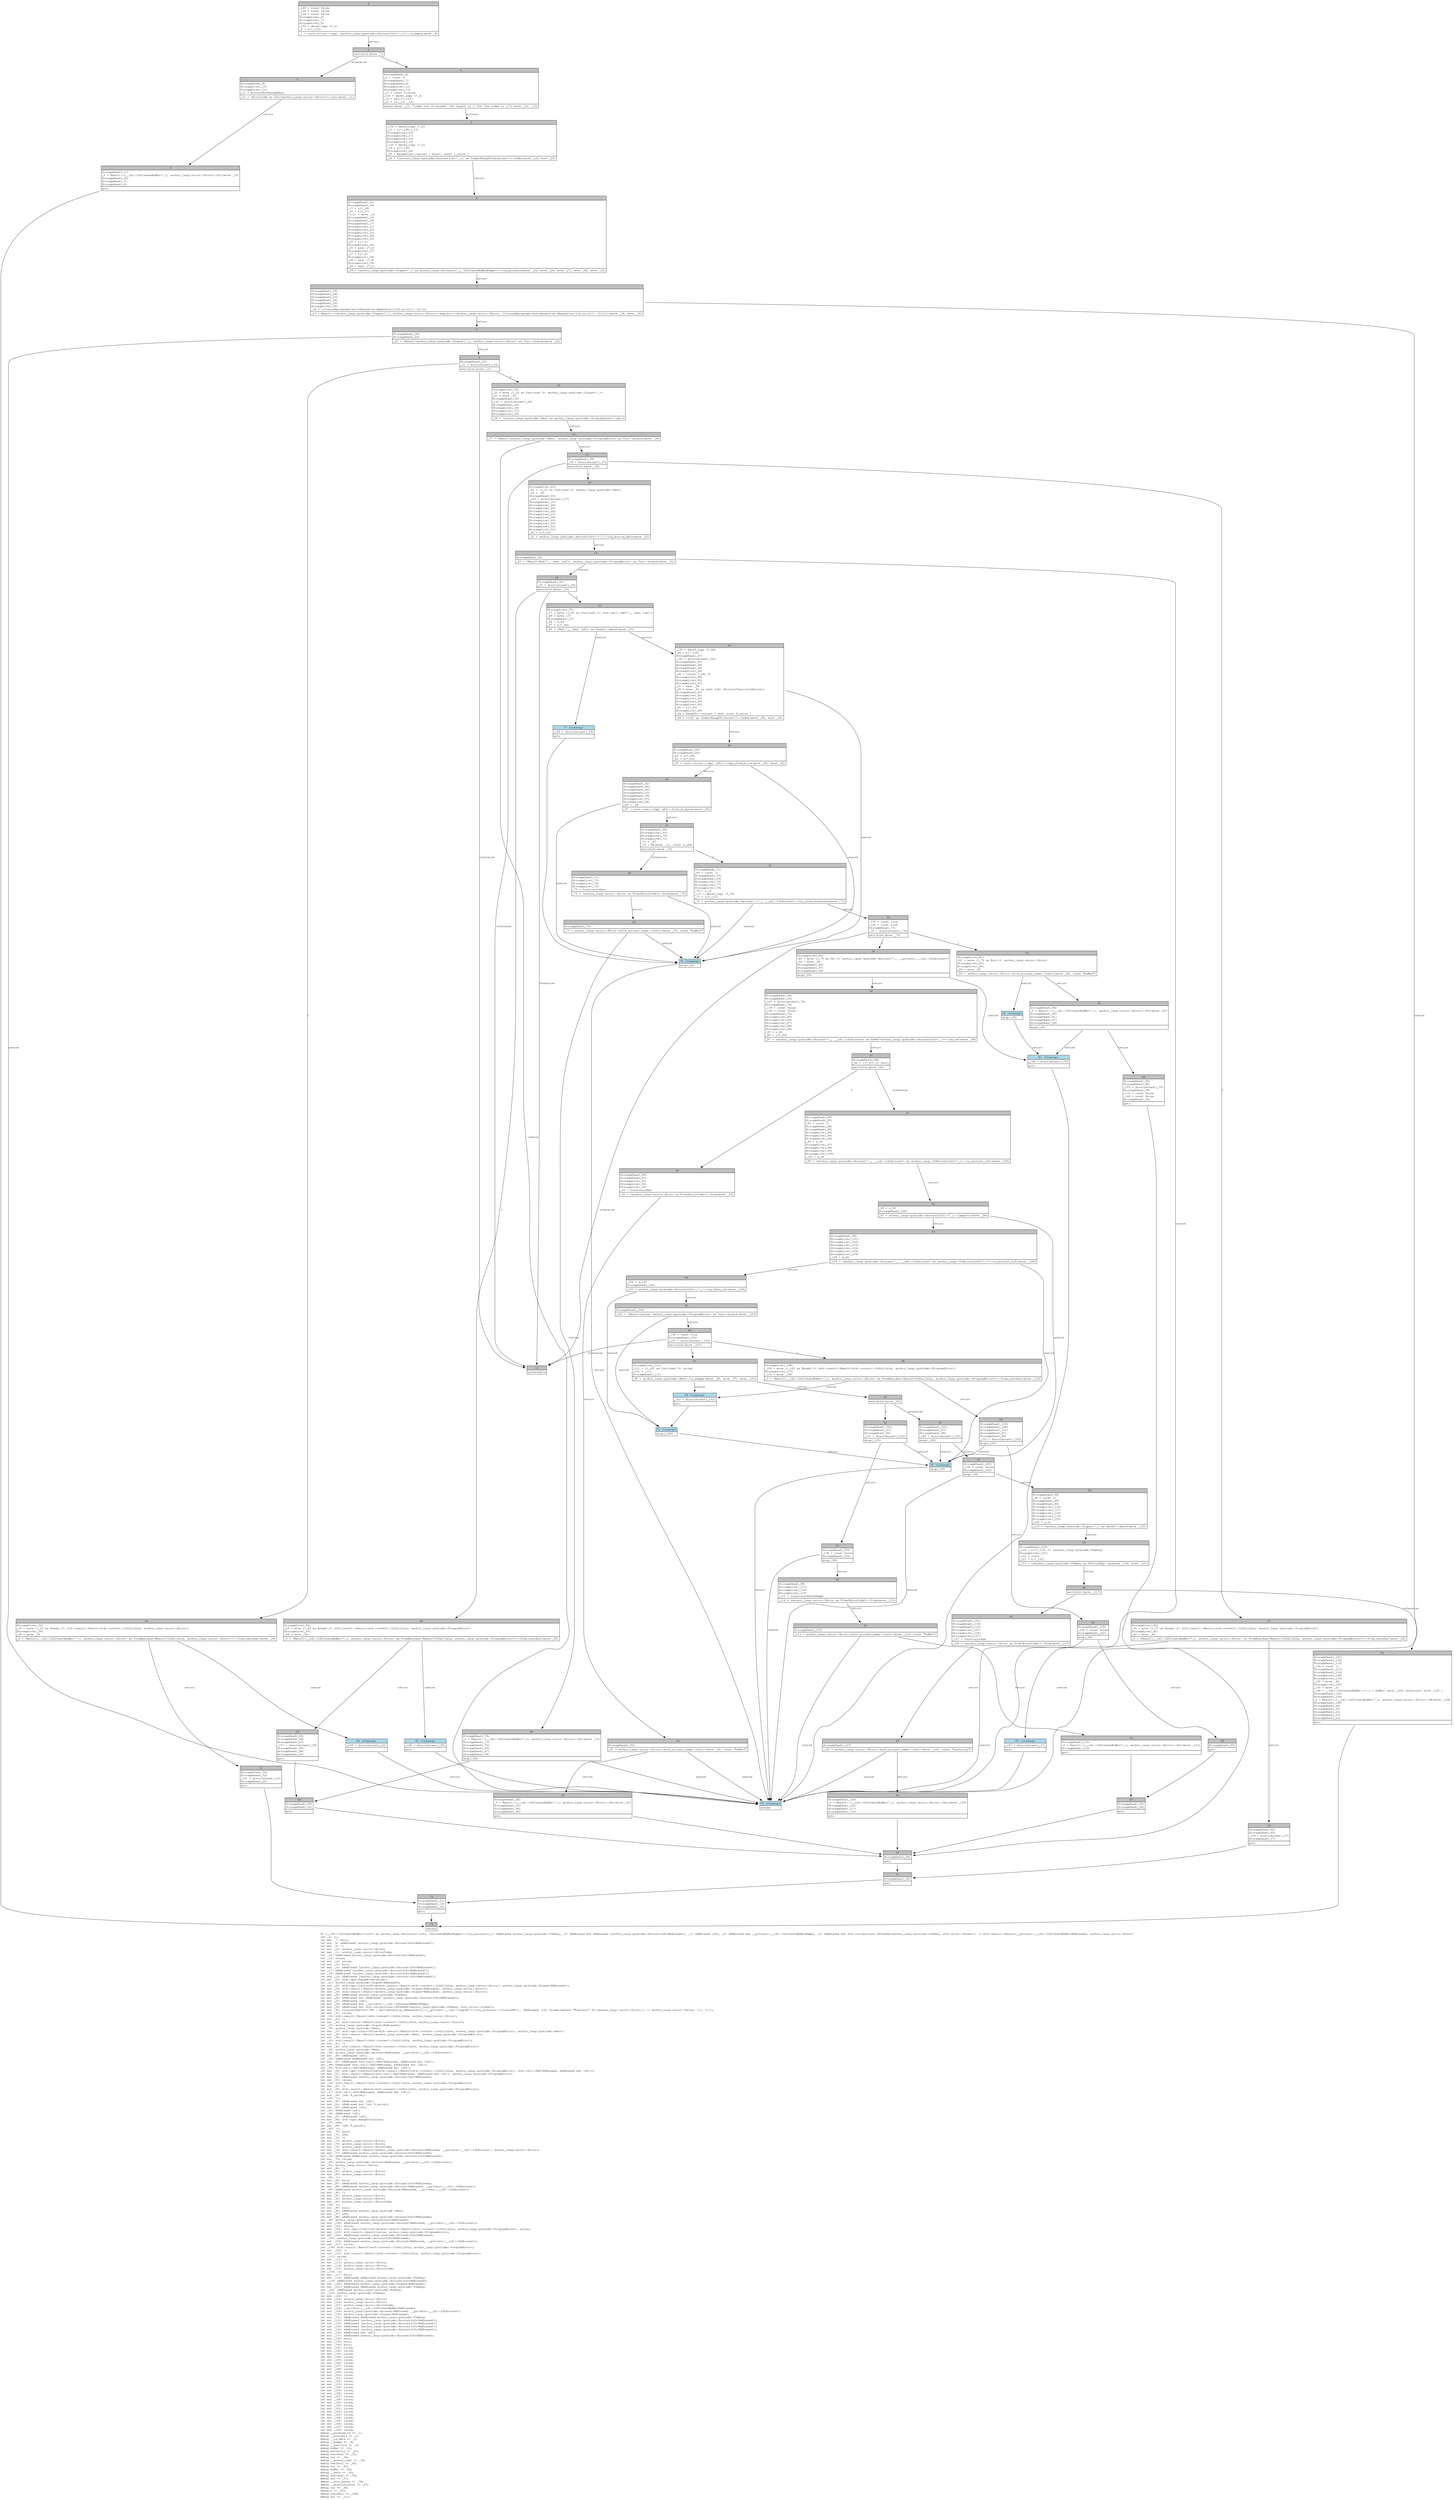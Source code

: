 digraph Mir_0_785 {
    graph [fontname="Courier, monospace"];
    node [fontname="Courier, monospace"];
    edge [fontname="Courier, monospace"];
    label=<fn &lt;__idl::IdlCreateBuffer&lt;'info&gt; as anchor_lang::Accounts&lt;'info, IdlCreateBufferBumps&gt;&gt;::try_accounts(_1: &amp;ReErased anchor_lang::prelude::Pubkey, _2: &amp;ReErased mut &amp;ReErased [anchor_lang::prelude::AccountInfo&lt;ReErased&gt;], _3: &amp;ReErased [u8], _4: &amp;ReErased mut __private::__idl::IdlCreateBufferBumps, _5: &amp;ReErased mut std::collections::BTreeSet&lt;anchor_lang::prelude::Pubkey, std::alloc::Global&gt;) -&gt; std::result::Result&lt;__private::__idl::IdlCreateBuffer&lt;ReErased&gt;, anchor_lang::error::Error&gt;<br align="left"/>let _6: ();<br align="left"/>let mut _7: bool;<br align="left"/>let mut _8: &amp;ReErased [anchor_lang::prelude::AccountInfo&lt;ReErased&gt;];<br align="left"/>let mut _9: !;<br align="left"/>let mut _10: anchor_lang::error::Error;<br align="left"/>let mut _11: anchor_lang::error::ErrorCode;<br align="left"/>let _12: &amp;ReErased anchor_lang::prelude::AccountInfo&lt;ReErased&gt;;<br align="left"/>let _13: usize;<br align="left"/>let mut _14: usize;<br align="left"/>let mut _15: bool;<br align="left"/>let mut _16: &amp;ReErased [anchor_lang::prelude::AccountInfo&lt;ReErased&gt;];<br align="left"/>let _17: &amp;ReErased [anchor_lang::prelude::AccountInfo&lt;ReErased&gt;];<br align="left"/>let _18: &amp;ReErased [anchor_lang::prelude::AccountInfo&lt;ReErased&gt;];<br align="left"/>let mut _19: &amp;ReErased [anchor_lang::prelude::AccountInfo&lt;ReErased&gt;];<br align="left"/>let mut _20: std::ops::RangeFrom&lt;usize&gt;;<br align="left"/>let _21: anchor_lang::prelude::Signer&lt;ReErased&gt;;<br align="left"/>let mut _22: std::ops::ControlFlow&lt;std::result::Result&lt;std::convert::Infallible, anchor_lang::error::Error&gt;, anchor_lang::prelude::Signer&lt;ReErased&gt;&gt;;<br align="left"/>let mut _23: std::result::Result&lt;anchor_lang::prelude::Signer&lt;ReErased&gt;, anchor_lang::error::Error&gt;;<br align="left"/>let mut _24: std::result::Result&lt;anchor_lang::prelude::Signer&lt;ReErased&gt;, anchor_lang::error::Error&gt;;<br align="left"/>let mut _25: &amp;ReErased anchor_lang::prelude::Pubkey;<br align="left"/>let mut _26: &amp;ReErased mut &amp;ReErased [anchor_lang::prelude::AccountInfo&lt;ReErased&gt;];<br align="left"/>let mut _27: &amp;ReErased [u8];<br align="left"/>let mut _28: &amp;ReErased mut __private::__idl::IdlCreateBufferBumps;<br align="left"/>let mut _29: &amp;ReErased mut std::collections::BTreeSet&lt;anchor_lang::prelude::Pubkey, std::alloc::Global&gt;;<br align="left"/>let mut _30: Closure(DefId(0:786 ~ switchboard_on_demand[e11c]::__private::__idl::{impl#17}::try_accounts::{closure#0}), [ReErased, i32, Binder(extern &quot;RustCall&quot; fn((anchor_lang::error::Error,)) -&gt; anchor_lang::error::Error, []), ()]);<br align="left"/>let mut _31: isize;<br align="left"/>let _32: std::result::Result&lt;std::convert::Infallible, anchor_lang::error::Error&gt;;<br align="left"/>let mut _33: !;<br align="left"/>let mut _34: std::result::Result&lt;std::convert::Infallible, anchor_lang::error::Error&gt;;<br align="left"/>let _35: anchor_lang::prelude::Signer&lt;ReErased&gt;;<br align="left"/>let _36: anchor_lang::prelude::Rent;<br align="left"/>let mut _37: std::ops::ControlFlow&lt;std::result::Result&lt;std::convert::Infallible, anchor_lang::prelude::ProgramError&gt;, anchor_lang::prelude::Rent&gt;;<br align="left"/>let mut _38: std::result::Result&lt;anchor_lang::prelude::Rent, anchor_lang::prelude::ProgramError&gt;;<br align="left"/>let mut _39: isize;<br align="left"/>let _40: std::result::Result&lt;std::convert::Infallible, anchor_lang::prelude::ProgramError&gt;;<br align="left"/>let mut _41: !;<br align="left"/>let mut _42: std::result::Result&lt;std::convert::Infallible, anchor_lang::prelude::ProgramError&gt;;<br align="left"/>let _43: anchor_lang::prelude::Rent;<br align="left"/>let _44: anchor_lang::prelude::Account&lt;ReErased, __private::__idl::IdlAccount&gt;;<br align="left"/>let mut _45: &amp;ReErased [u8];<br align="left"/>let _46: &amp;ReErased &amp;ReErased mut [u8];<br align="left"/>let mut _47: &amp;ReErased std::cell::Ref&lt;ReErased, &amp;ReErased mut [u8]&gt;;<br align="left"/>let _48: &amp;ReErased std::cell::Ref&lt;ReErased, &amp;ReErased mut [u8]&gt;;<br align="left"/>let _49: std::cell::Ref&lt;ReErased, &amp;ReErased mut [u8]&gt;;<br align="left"/>let mut _50: std::ops::ControlFlow&lt;std::result::Result&lt;std::convert::Infallible, anchor_lang::prelude::ProgramError&gt;, std::cell::Ref&lt;ReErased, &amp;ReErased mut [u8]&gt;&gt;;<br align="left"/>let mut _51: std::result::Result&lt;std::cell::Ref&lt;ReErased, &amp;ReErased mut [u8]&gt;, anchor_lang::prelude::ProgramError&gt;;<br align="left"/>let mut _52: &amp;ReErased anchor_lang::prelude::AccountInfo&lt;ReErased&gt;;<br align="left"/>let mut _53: isize;<br align="left"/>let _54: std::result::Result&lt;std::convert::Infallible, anchor_lang::prelude::ProgramError&gt;;<br align="left"/>let mut _55: !;<br align="left"/>let mut _56: std::result::Result&lt;std::convert::Infallible, anchor_lang::prelude::ProgramError&gt;;<br align="left"/>let _57: std::cell::Ref&lt;ReErased, &amp;ReErased mut [u8]&gt;;<br align="left"/>let mut _58: [u8; 8_usize];<br align="left"/>let _59: ();<br align="left"/>let mut _60: &amp;ReErased mut [u8];<br align="left"/>let mut _61: &amp;ReErased mut [u8; 8_usize];<br align="left"/>let mut _62: &amp;ReErased [u8];<br align="left"/>let _63: &amp;ReErased [u8];<br align="left"/>let _64: &amp;ReErased [u8];<br align="left"/>let mut _65: &amp;ReErased [u8];<br align="left"/>let mut _66: std::ops::RangeTo&lt;usize&gt;;<br align="left"/>let _67: u64;<br align="left"/>let mut _68: [u8; 8_usize];<br align="left"/>let _69: ();<br align="left"/>let mut _70: bool;<br align="left"/>let mut _71: u64;<br align="left"/>let mut _72: !;<br align="left"/>let mut _73: anchor_lang::error::Error;<br align="left"/>let mut _74: anchor_lang::error::Error;<br align="left"/>let mut _75: anchor_lang::error::ErrorCode;<br align="left"/>let mut _76: std::result::Result&lt;anchor_lang::prelude::Account&lt;ReErased, __private::__idl::IdlAccount&gt;, anchor_lang::error::Error&gt;;<br align="left"/>let mut _77: &amp;ReErased anchor_lang::prelude::AccountInfo&lt;ReErased&gt;;<br align="left"/>let _78: &amp;ReErased &amp;ReErased anchor_lang::prelude::AccountInfo&lt;ReErased&gt;;<br align="left"/>let mut _79: isize;<br align="left"/>let _80: anchor_lang::prelude::Account&lt;ReErased, __private::__idl::IdlAccount&gt;;<br align="left"/>let _81: anchor_lang::error::Error;<br align="left"/>let mut _82: !;<br align="left"/>let mut _83: anchor_lang::error::Error;<br align="left"/>let mut _84: anchor_lang::error::Error;<br align="left"/>let _85: ();<br align="left"/>let mut _86: bool;<br align="left"/>let mut _87: &amp;ReErased anchor_lang::prelude::AccountInfo&lt;ReErased&gt;;<br align="left"/>let mut _88: &amp;ReErased anchor_lang::prelude::Account&lt;ReErased, __private::__idl::IdlAccount&gt;;<br align="left"/>let _89: &amp;ReErased anchor_lang::prelude::Account&lt;ReErased, __private::__idl::IdlAccount&gt;;<br align="left"/>let mut _90: !;<br align="left"/>let mut _91: anchor_lang::error::Error;<br align="left"/>let mut _92: anchor_lang::error::Error;<br align="left"/>let mut _93: anchor_lang::error::ErrorCode;<br align="left"/>let _94: ();<br align="left"/>let mut _95: bool;<br align="left"/>let mut _96: &amp;ReErased anchor_lang::prelude::Rent;<br align="left"/>let mut _97: u64;<br align="left"/>let mut _98: &amp;ReErased anchor_lang::prelude::AccountInfo&lt;ReErased&gt;;<br align="left"/>let _99: anchor_lang::prelude::AccountInfo&lt;ReErased&gt;;<br align="left"/>let mut _100: &amp;ReErased anchor_lang::prelude::Account&lt;ReErased, __private::__idl::IdlAccount&gt;;<br align="left"/>let mut _101: usize;<br align="left"/>let mut _102: std::ops::ControlFlow&lt;std::result::Result&lt;std::convert::Infallible, anchor_lang::prelude::ProgramError&gt;, usize&gt;;<br align="left"/>let mut _103: std::result::Result&lt;usize, anchor_lang::prelude::ProgramError&gt;;<br align="left"/>let mut _104: &amp;ReErased anchor_lang::prelude::AccountInfo&lt;ReErased&gt;;<br align="left"/>let _105: anchor_lang::prelude::AccountInfo&lt;ReErased&gt;;<br align="left"/>let mut _106: &amp;ReErased anchor_lang::prelude::Account&lt;ReErased, __private::__idl::IdlAccount&gt;;<br align="left"/>let mut _107: isize;<br align="left"/>let _108: std::result::Result&lt;std::convert::Infallible, anchor_lang::prelude::ProgramError&gt;;<br align="left"/>let mut _109: !;<br align="left"/>let mut _110: std::result::Result&lt;std::convert::Infallible, anchor_lang::prelude::ProgramError&gt;;<br align="left"/>let _111: usize;<br align="left"/>let mut _112: !;<br align="left"/>let mut _113: anchor_lang::error::Error;<br align="left"/>let mut _114: anchor_lang::error::Error;<br align="left"/>let mut _115: anchor_lang::error::ErrorCode;<br align="left"/>let _116: ();<br align="left"/>let mut _117: bool;<br align="left"/>let mut _118: &amp;ReErased &amp;ReErased anchor_lang::prelude::Pubkey;<br align="left"/>let _119: &amp;ReErased anchor_lang::prelude::AccountInfo&lt;ReErased&gt;;<br align="left"/>let mut _120: &amp;ReErased anchor_lang::prelude::Signer&lt;ReErased&gt;;<br align="left"/>let mut _121: &amp;ReErased &amp;ReErased anchor_lang::prelude::Pubkey;<br align="left"/>let _122: &amp;ReErased anchor_lang::prelude::Pubkey;<br align="left"/>let _123: anchor_lang::prelude::Pubkey;<br align="left"/>let mut _124: !;<br align="left"/>let mut _125: anchor_lang::error::Error;<br align="left"/>let mut _126: anchor_lang::error::Error;<br align="left"/>let mut _127: anchor_lang::error::ErrorCode;<br align="left"/>let mut _128: __private::__idl::IdlCreateBuffer&lt;ReErased&gt;;<br align="left"/>let mut _129: anchor_lang::prelude::Account&lt;ReErased, __private::__idl::IdlAccount&gt;;<br align="left"/>let mut _130: anchor_lang::prelude::Signer&lt;ReErased&gt;;<br align="left"/>let mut _131: &amp;ReErased &amp;ReErased anchor_lang::prelude::Pubkey;<br align="left"/>let mut _132: &amp;ReErased [anchor_lang::prelude::AccountInfo&lt;ReErased&gt;];<br align="left"/>let mut _133: &amp;ReErased [anchor_lang::prelude::AccountInfo&lt;ReErased&gt;];<br align="left"/>let mut _134: &amp;ReErased [anchor_lang::prelude::AccountInfo&lt;ReErased&gt;];<br align="left"/>let mut _135: &amp;ReErased [anchor_lang::prelude::AccountInfo&lt;ReErased&gt;];<br align="left"/>let mut _136: &amp;ReErased mut [u8];<br align="left"/>let mut _137: &amp;ReErased anchor_lang::prelude::AccountInfo&lt;ReErased&gt;;<br align="left"/>let mut _138: bool;<br align="left"/>let mut _139: bool;<br align="left"/>let mut _140: bool;<br align="left"/>let mut _141: isize;<br align="left"/>let mut _142: isize;<br align="left"/>let mut _143: isize;<br align="left"/>let mut _144: isize;<br align="left"/>let mut _145: isize;<br align="left"/>let mut _146: isize;<br align="left"/>let mut _147: isize;<br align="left"/>let mut _148: isize;<br align="left"/>let mut _149: isize;<br align="left"/>let mut _150: isize;<br align="left"/>let mut _151: isize;<br align="left"/>let mut _152: isize;<br align="left"/>let mut _153: isize;<br align="left"/>let mut _154: isize;<br align="left"/>let mut _155: isize;<br align="left"/>let mut _156: isize;<br align="left"/>let mut _157: isize;<br align="left"/>let mut _158: isize;<br align="left"/>let mut _159: isize;<br align="left"/>let mut _160: isize;<br align="left"/>let mut _161: isize;<br align="left"/>let mut _162: isize;<br align="left"/>let mut _163: isize;<br align="left"/>let mut _164: isize;<br align="left"/>let mut _165: isize;<br align="left"/>let mut _166: isize;<br align="left"/>let mut _167: isize;<br align="left"/>let mut _168: isize;<br align="left"/>debug __program_id =&gt; _1;<br align="left"/>debug __accounts =&gt; _2;<br align="left"/>debug __ix_data =&gt; _3;<br align="left"/>debug __bumps =&gt; _4;<br align="left"/>debug __reallocs =&gt; _5;<br align="left"/>debug buffer =&gt; _12;<br align="left"/>debug authority =&gt; _21;<br align="left"/>debug residual =&gt; _32;<br align="left"/>debug val =&gt; _35;<br align="left"/>debug __anchor_rent =&gt; _36;<br align="left"/>debug residual =&gt; _40;<br align="left"/>debug val =&gt; _43;<br align="left"/>debug buffer =&gt; _44;<br align="left"/>debug __data =&gt; _45;<br align="left"/>debug residual =&gt; _54;<br align="left"/>debug val =&gt; _57;<br align="left"/>debug __disc_bytes =&gt; _58;<br align="left"/>debug __discriminator =&gt; _67;<br align="left"/>debug val =&gt; _80;<br align="left"/>debug e =&gt; _81;<br align="left"/>debug residual =&gt; _108;<br align="left"/>debug val =&gt; _111;<br align="left"/>>;
    bb0__0_785 [shape="none", label=<<table border="0" cellborder="1" cellspacing="0"><tr><td bgcolor="gray" align="center" colspan="1">0</td></tr><tr><td align="left" balign="left">_140 = const false<br/>_139 = const false<br/>_138 = const false<br/>StorageLive(_6)<br/>StorageLive(_7)<br/>StorageLive(_8)<br/>_132 = deref_copy (*_2)<br/>_8 = &amp;(*_132)<br/></td></tr><tr><td align="left">_7 = core::slice::&lt;impl [anchor_lang::prelude::AccountInfo&lt;'_&gt;]&gt;::is_empty(move _8)</td></tr></table>>];
    bb1__0_785 [shape="none", label=<<table border="0" cellborder="1" cellspacing="0"><tr><td bgcolor="gray" align="center" colspan="1">1</td></tr><tr><td align="left">switchInt(move _7)</td></tr></table>>];
    bb2__0_785 [shape="none", label=<<table border="0" cellborder="1" cellspacing="0"><tr><td bgcolor="gray" align="center" colspan="1">2</td></tr><tr><td align="left" balign="left">StorageDead(_8)<br/>StorageLive(_10)<br/>StorageLive(_11)<br/>_11 = AccountNotEnoughKeys<br/></td></tr><tr><td align="left">_10 = &lt;ErrorCode as Into&lt;anchor_lang::error::Error&gt;&gt;::into(move _11)</td></tr></table>>];
    bb3__0_785 [shape="none", label=<<table border="0" cellborder="1" cellspacing="0"><tr><td bgcolor="gray" align="center" colspan="1">3</td></tr><tr><td align="left" balign="left">StorageDead(_11)<br/>_0 = Result::&lt;__idl::IdlCreateBuffer&lt;'_&gt;, anchor_lang::error::Error&gt;::Err(move _10)<br/>StorageDead(_10)<br/>StorageDead(_7)<br/>StorageDead(_6)<br/></td></tr><tr><td align="left">goto</td></tr></table>>];
    bb4__0_785 [shape="none", label=<<table border="0" cellborder="1" cellspacing="0"><tr><td bgcolor="gray" align="center" colspan="1">4</td></tr><tr><td align="left" balign="left">StorageDead(_8)<br/>_6 = const ()<br/>StorageDead(_7)<br/>StorageDead(_6)<br/>StorageLive(_12)<br/>StorageLive(_13)<br/>_13 = const 0_usize<br/>_133 = deref_copy (*_2)<br/>_14 = Len((*_133))<br/>_15 = Lt(_13, _14)<br/></td></tr><tr><td align="left">assert(move _15, &quot;index out of bounds: the length is {} but the index is {}&quot;, move _14, _13)</td></tr></table>>];
    bb5__0_785 [shape="none", label=<<table border="0" cellborder="1" cellspacing="0"><tr><td bgcolor="gray" align="center" colspan="1">5</td></tr><tr><td align="left" balign="left">_134 = deref_copy (*_2)<br/>_12 = &amp;(*_134)[_13]<br/>StorageLive(_16)<br/>StorageLive(_17)<br/>StorageLive(_18)<br/>StorageLive(_19)<br/>_135 = deref_copy (*_2)<br/>_19 = &amp;(*_135)<br/>StorageLive(_20)<br/>_20 = RangeFrom::&lt;usize&gt; { start: const 1_usize }<br/></td></tr><tr><td align="left">_18 = &lt;[anchor_lang::prelude::AccountInfo&lt;'_&gt;] as Index&lt;RangeFrom&lt;usize&gt;&gt;&gt;::index(move _19, move _20)</td></tr></table>>];
    bb6__0_785 [shape="none", label=<<table border="0" cellborder="1" cellspacing="0"><tr><td bgcolor="gray" align="center" colspan="1">6</td></tr><tr><td align="left" balign="left">StorageDead(_20)<br/>StorageDead(_19)<br/>_17 = &amp;(*_18)<br/>_16 = &amp;(*_17)<br/>(*_2) = move _16<br/>StorageDead(_16)<br/>StorageDead(_18)<br/>StorageDead(_17)<br/>StorageLive(_21)<br/>StorageLive(_22)<br/>StorageLive(_23)<br/>StorageLive(_24)<br/>StorageLive(_25)<br/>_25 = &amp;(*_1)<br/>StorageLive(_26)<br/>_26 = &amp;mut (*_2)<br/>StorageLive(_27)<br/>_27 = &amp;(*_3)<br/>StorageLive(_28)<br/>_28 = &amp;mut (*_4)<br/>StorageLive(_29)<br/>_29 = &amp;mut (*_5)<br/></td></tr><tr><td align="left">_24 = &lt;anchor_lang::prelude::Signer&lt;'_&gt; as anchor_lang::Accounts&lt;'_, IdlCreateBufferBumps&gt;&gt;::try_accounts(move _25, move _26, move _27, move _28, move _29)</td></tr></table>>];
    bb7__0_785 [shape="none", label=<<table border="0" cellborder="1" cellspacing="0"><tr><td bgcolor="gray" align="center" colspan="1">7</td></tr><tr><td align="left" balign="left">StorageDead(_29)<br/>StorageDead(_28)<br/>StorageDead(_27)<br/>StorageDead(_26)<br/>StorageDead(_25)<br/>StorageLive(_30)<br/>_30 = {closure@programs/switchboard-on-demand/src/lib.rs:12:1: 12:11}<br/></td></tr><tr><td align="left">_23 = Result::&lt;anchor_lang::prelude::Signer&lt;'_&gt;, anchor_lang::error::Error&gt;::map_err::&lt;anchor_lang::error::Error, {closure@programs/switchboard-on-demand/src/lib.rs:12:1: 12:11}&gt;(move _24, move _30)</td></tr></table>>];
    bb8__0_785 [shape="none", label=<<table border="0" cellborder="1" cellspacing="0"><tr><td bgcolor="gray" align="center" colspan="1">8</td></tr><tr><td align="left" balign="left">StorageDead(_30)<br/>StorageDead(_24)<br/></td></tr><tr><td align="left">_22 = &lt;Result&lt;anchor_lang::prelude::Signer&lt;'_&gt;, anchor_lang::error::Error&gt; as Try&gt;::branch(move _23)</td></tr></table>>];
    bb9__0_785 [shape="none", label=<<table border="0" cellborder="1" cellspacing="0"><tr><td bgcolor="gray" align="center" colspan="1">9</td></tr><tr><td align="left" balign="left">StorageDead(_23)<br/>_31 = discriminant(_22)<br/></td></tr><tr><td align="left">switchInt(move _31)</td></tr></table>>];
    bb10__0_785 [shape="none", label=<<table border="0" cellborder="1" cellspacing="0"><tr><td bgcolor="gray" align="center" colspan="1">10</td></tr><tr><td align="left" balign="left">StorageLive(_35)<br/>_35 = move ((_22 as Continue).0: anchor_lang::prelude::Signer&lt;'_&gt;)<br/>_21 = move _35<br/>StorageDead(_35)<br/>_141 = discriminant(_22)<br/>StorageDead(_22)<br/>StorageLive(_36)<br/>StorageLive(_37)<br/>StorageLive(_38)<br/></td></tr><tr><td align="left">_38 = &lt;anchor_lang::prelude::Rent as anchor_lang::prelude::SolanaSysvar&gt;::get()</td></tr></table>>];
    bb11__0_785 [shape="none", label=<<table border="0" cellborder="1" cellspacing="0"><tr><td bgcolor="gray" align="center" colspan="1">11</td></tr><tr><td align="left">unreachable</td></tr></table>>];
    bb12__0_785 [shape="none", label=<<table border="0" cellborder="1" cellspacing="0"><tr><td bgcolor="gray" align="center" colspan="1">12</td></tr><tr><td align="left" balign="left">StorageLive(_32)<br/>_32 = move ((_22 as Break).0: std::result::Result&lt;std::convert::Infallible, anchor_lang::error::Error&gt;)<br/>StorageLive(_34)<br/>_34 = move _32<br/></td></tr><tr><td align="left">_0 = &lt;Result&lt;__idl::IdlCreateBuffer&lt;'_&gt;, anchor_lang::error::Error&gt; as FromResidual&lt;Result&lt;Infallible, anchor_lang::error::Error&gt;&gt;&gt;::from_residual(move _34)</td></tr></table>>];
    bb13__0_785 [shape="none", label=<<table border="0" cellborder="1" cellspacing="0"><tr><td bgcolor="gray" align="center" colspan="1">13</td></tr><tr><td align="left" balign="left">StorageDead(_34)<br/>StorageDead(_32)<br/>_161 = discriminant(_22)<br/>StorageDead(_22)<br/></td></tr><tr><td align="left">goto</td></tr></table>>];
    bb14__0_785 [shape="none", label=<<table border="0" cellborder="1" cellspacing="0"><tr><td bgcolor="gray" align="center" colspan="1">14</td></tr><tr><td align="left">_37 = &lt;Result&lt;anchor_lang::prelude::Rent, anchor_lang::prelude::ProgramError&gt; as Try&gt;::branch(move _38)</td></tr></table>>];
    bb15__0_785 [shape="none", label=<<table border="0" cellborder="1" cellspacing="0"><tr><td bgcolor="gray" align="center" colspan="1">15</td></tr><tr><td align="left" balign="left">StorageDead(_38)<br/>_39 = discriminant(_37)<br/></td></tr><tr><td align="left">switchInt(move _39)</td></tr></table>>];
    bb16__0_785 [shape="none", label=<<table border="0" cellborder="1" cellspacing="0"><tr><td bgcolor="gray" align="center" colspan="1">16</td></tr><tr><td align="left" balign="left">StorageLive(_43)<br/>_43 = ((_37 as Continue).0: anchor_lang::prelude::Rent)<br/>_36 = _43<br/>StorageDead(_43)<br/>_143 = discriminant(_37)<br/>StorageDead(_37)<br/>StorageLive(_44)<br/>StorageLive(_45)<br/>StorageLive(_46)<br/>StorageLive(_47)<br/>StorageLive(_48)<br/>StorageLive(_49)<br/>StorageLive(_50)<br/>StorageLive(_51)<br/>StorageLive(_52)<br/>_52 = &amp;(*_12)<br/></td></tr><tr><td align="left">_51 = anchor_lang::prelude::AccountInfo::&lt;'_&gt;::try_borrow_data(move _52)</td></tr></table>>];
    bb17__0_785 [shape="none", label=<<table border="0" cellborder="1" cellspacing="0"><tr><td bgcolor="gray" align="center" colspan="1">17</td></tr><tr><td align="left" balign="left">StorageLive(_40)<br/>_40 = move ((_37 as Break).0: std::result::Result&lt;std::convert::Infallible, anchor_lang::prelude::ProgramError&gt;)<br/>StorageLive(_42)<br/>_42 = move _40<br/></td></tr><tr><td align="left">_0 = &lt;Result&lt;__idl::IdlCreateBuffer&lt;'_&gt;, anchor_lang::error::Error&gt; as FromResidual&lt;Result&lt;Infallible, anchor_lang::prelude::ProgramError&gt;&gt;&gt;::from_residual(move _42)</td></tr></table>>];
    bb18__0_785 [shape="none", label=<<table border="0" cellborder="1" cellspacing="0"><tr><td bgcolor="gray" align="center" colspan="1">18</td></tr><tr><td align="left" balign="left">StorageDead(_42)<br/>StorageDead(_40)<br/>_159 = discriminant(_37)<br/>StorageDead(_37)<br/></td></tr><tr><td align="left">goto</td></tr></table>>];
    bb19__0_785 [shape="none", label=<<table border="0" cellborder="1" cellspacing="0"><tr><td bgcolor="gray" align="center" colspan="1">19</td></tr><tr><td align="left" balign="left">StorageDead(_52)<br/></td></tr><tr><td align="left">_50 = &lt;Result&lt;Ref&lt;'_, &amp;mut [u8]&gt;, anchor_lang::prelude::ProgramError&gt; as Try&gt;::branch(move _51)</td></tr></table>>];
    bb20__0_785 [shape="none", label=<<table border="0" cellborder="1" cellspacing="0"><tr><td bgcolor="gray" align="center" colspan="1">20</td></tr><tr><td align="left" balign="left">StorageDead(_51)<br/>_53 = discriminant(_50)<br/></td></tr><tr><td align="left">switchInt(move _53)</td></tr></table>>];
    bb21__0_785 [shape="none", label=<<table border="0" cellborder="1" cellspacing="0"><tr><td bgcolor="gray" align="center" colspan="1">21</td></tr><tr><td align="left" balign="left">StorageLive(_57)<br/>_57 = move ((_50 as Continue).0: std::cell::Ref&lt;'_, &amp;mut [u8]&gt;)<br/>_49 = move _57<br/>StorageDead(_57)<br/>_48 = &amp;_49<br/>_47 = &amp;(*_48)<br/></td></tr><tr><td align="left">_46 = &lt;Ref&lt;'_, &amp;mut [u8]&gt; as Deref&gt;::deref(move _47)</td></tr></table>>];
    bb22__0_785 [shape="none", label=<<table border="0" cellborder="1" cellspacing="0"><tr><td bgcolor="gray" align="center" colspan="1">22</td></tr><tr><td align="left" balign="left">StorageLive(_54)<br/>_54 = move ((_50 as Break).0: std::result::Result&lt;std::convert::Infallible, anchor_lang::prelude::ProgramError&gt;)<br/>StorageLive(_56)<br/>_56 = move _54<br/></td></tr><tr><td align="left">_0 = &lt;Result&lt;__idl::IdlCreateBuffer&lt;'_&gt;, anchor_lang::error::Error&gt; as FromResidual&lt;Result&lt;Infallible, anchor_lang::prelude::ProgramError&gt;&gt;&gt;::from_residual(move _56)</td></tr></table>>];
    bb23__0_785 [shape="none", label=<<table border="0" cellborder="1" cellspacing="0"><tr><td bgcolor="gray" align="center" colspan="1">23</td></tr><tr><td align="left" balign="left">StorageDead(_56)<br/>StorageDead(_54)<br/>StorageDead(_47)<br/>_157 = discriminant(_50)<br/>StorageDead(_50)<br/>StorageDead(_48)<br/>StorageDead(_46)<br/></td></tr><tr><td align="left">goto</td></tr></table>>];
    bb24__0_785 [shape="none", label=<<table border="0" cellborder="1" cellspacing="0"><tr><td bgcolor="gray" align="center" colspan="1">24</td></tr><tr><td align="left" balign="left">_136 = deref_copy (*_46)<br/>_45 = &amp;(*_136)<br/>StorageDead(_47)<br/>_145 = discriminant(_50)<br/>StorageDead(_50)<br/>StorageDead(_48)<br/>StorageDead(_46)<br/>StorageLive(_58)<br/>_58 = [const 0_u8; 8]<br/>StorageLive(_59)<br/>StorageLive(_60)<br/>StorageLive(_61)<br/>_61 = &amp;mut _58<br/>_60 = move _61 as &amp;mut [u8] (PointerCoercion(Unsize))<br/>StorageDead(_61)<br/>StorageLive(_62)<br/>StorageLive(_63)<br/>StorageLive(_64)<br/>StorageLive(_65)<br/>_65 = &amp;(*_45)<br/>StorageLive(_66)<br/>_66 = RangeTo::&lt;usize&gt; { end: const 8_usize }<br/></td></tr><tr><td align="left">_64 = &lt;[u8] as Index&lt;RangeTo&lt;usize&gt;&gt;&gt;::index(move _65, move _66)</td></tr></table>>];
    bb25__0_785 [shape="none", label=<<table border="0" cellborder="1" cellspacing="0"><tr><td bgcolor="gray" align="center" colspan="1">25</td></tr><tr><td align="left" balign="left">StorageDead(_66)<br/>StorageDead(_65)<br/>_63 = &amp;(*_64)<br/>_62 = &amp;(*_63)<br/></td></tr><tr><td align="left">_59 = core::slice::&lt;impl [u8]&gt;::copy_from_slice(move _60, move _62)</td></tr></table>>];
    bb26__0_785 [shape="none", label=<<table border="0" cellborder="1" cellspacing="0"><tr><td bgcolor="gray" align="center" colspan="1">26</td></tr><tr><td align="left" balign="left">StorageDead(_62)<br/>StorageDead(_60)<br/>StorageDead(_64)<br/>StorageDead(_63)<br/>StorageDead(_59)<br/>StorageLive(_67)<br/>StorageLive(_68)<br/>_68 = _58<br/></td></tr><tr><td align="left">_67 = core::num::&lt;impl u64&gt;::from_le_bytes(move _68)</td></tr></table>>];
    bb27__0_785 [shape="none", label=<<table border="0" cellborder="1" cellspacing="0"><tr><td bgcolor="gray" align="center" colspan="1">27</td></tr><tr><td align="left" balign="left">StorageDead(_68)<br/>StorageLive(_69)<br/>StorageLive(_70)<br/>StorageLive(_71)<br/>_71 = _67<br/>_70 = Ne(move _71, const 0_u64)<br/></td></tr><tr><td align="left">switchInt(move _70)</td></tr></table>>];
    bb28__0_785 [shape="none", label=<<table border="0" cellborder="1" cellspacing="0"><tr><td bgcolor="gray" align="center" colspan="1">28</td></tr><tr><td align="left" balign="left">StorageDead(_71)<br/>StorageLive(_73)<br/>StorageLive(_74)<br/>StorageLive(_75)<br/>_75 = ConstraintZero<br/></td></tr><tr><td align="left">_74 = &lt;anchor_lang::error::Error as From&lt;ErrorCode&gt;&gt;::from(move _75)</td></tr></table>>];
    bb29__0_785 [shape="none", label=<<table border="0" cellborder="1" cellspacing="0"><tr><td bgcolor="gray" align="center" colspan="1">29</td></tr><tr><td align="left" balign="left">StorageDead(_75)<br/></td></tr><tr><td align="left">_73 = anchor_lang::error::Error::with_account_name::&lt;&amp;str&gt;(move _74, const &quot;buffer&quot;)</td></tr></table>>];
    bb30__0_785 [shape="none", label=<<table border="0" cellborder="1" cellspacing="0"><tr><td bgcolor="gray" align="center" colspan="1">30</td></tr><tr><td align="left" balign="left">StorageDead(_74)<br/>_0 = Result::&lt;__idl::IdlCreateBuffer&lt;'_&gt;, anchor_lang::error::Error&gt;::Err(move _73)<br/>StorageDead(_73)<br/>StorageDead(_70)<br/>StorageDead(_69)<br/>StorageDead(_67)<br/>StorageDead(_58)<br/></td></tr><tr><td align="left">drop(_49)</td></tr></table>>];
    bb31__0_785 [shape="none", label=<<table border="0" cellborder="1" cellspacing="0"><tr><td bgcolor="gray" align="center" colspan="1">31</td></tr><tr><td align="left" balign="left">StorageDead(_71)<br/>_69 = const ()<br/>StorageDead(_70)<br/>StorageDead(_69)<br/>StorageLive(_76)<br/>StorageLive(_77)<br/>StorageLive(_78)<br/>_78 = &amp;_12<br/>_137 = deref_copy (*_78)<br/>_77 = &amp;(*_137)<br/></td></tr><tr><td align="left">_76 = anchor_lang::prelude::Account::&lt;'_, __idl::IdlAccount&gt;::try_from_unchecked(move _77)</td></tr></table>>];
    bb32__0_785 [shape="none", label=<<table border="0" cellborder="1" cellspacing="0"><tr><td bgcolor="gray" align="center" colspan="1">32</td></tr><tr><td align="left" balign="left">_139 = const true<br/>_140 = const true<br/>StorageDead(_77)<br/>_79 = discriminant(_76)<br/></td></tr><tr><td align="left">switchInt(move _79)</td></tr></table>>];
    bb33__0_785 [shape="none", label=<<table border="0" cellborder="1" cellspacing="0"><tr><td bgcolor="gray" align="center" colspan="1">33</td></tr><tr><td align="left" balign="left">StorageLive(_81)<br/>_81 = move ((_76 as Err).0: anchor_lang::error::Error)<br/>StorageLive(_83)<br/>StorageLive(_84)<br/>_84 = move _81<br/></td></tr><tr><td align="left">_83 = anchor_lang::error::Error::with_account_name::&lt;&amp;str&gt;(move _84, const &quot;buffer&quot;)</td></tr></table>>];
    bb34__0_785 [shape="none", label=<<table border="0" cellborder="1" cellspacing="0"><tr><td bgcolor="gray" align="center" colspan="1">34</td></tr><tr><td align="left" balign="left">StorageLive(_80)<br/>_80 = move ((_76 as Ok).0: anchor_lang::prelude::Account&lt;'_, __private::__idl::IdlAccount&gt;)<br/>_44 = move _80<br/>StorageDead(_80)<br/>StorageDead(_67)<br/>StorageDead(_58)<br/></td></tr><tr><td align="left">drop(_49)</td></tr></table>>];
    bb35__0_785 [shape="none", label=<<table border="0" cellborder="1" cellspacing="0"><tr><td bgcolor="gray" align="center" colspan="1">35</td></tr><tr><td align="left" balign="left">StorageDead(_84)<br/>_0 = Result::&lt;__idl::IdlCreateBuffer&lt;'_&gt;, anchor_lang::error::Error&gt;::Err(move _83)<br/>StorageDead(_83)<br/>StorageDead(_81)<br/>StorageDead(_67)<br/>StorageDead(_58)<br/></td></tr><tr><td align="left">drop(_49)</td></tr></table>>];
    bb36__0_785 [shape="none", label=<<table border="0" cellborder="1" cellspacing="0"><tr><td bgcolor="gray" align="center" colspan="1">36</td></tr><tr><td align="left" balign="left">StorageDead(_49)<br/>StorageDead(_45)<br/>_147 = discriminant(_76)<br/>StorageDead(_78)<br/>_139 = const false<br/>_140 = const false<br/>StorageDead(_76)<br/>StorageLive(_85)<br/>StorageLive(_86)<br/>StorageLive(_87)<br/>StorageLive(_88)<br/>StorageLive(_89)<br/>_89 = &amp;_44<br/>_88 = &amp;(*_89)<br/></td></tr><tr><td align="left">_87 = &lt;anchor_lang::prelude::Account&lt;'_, __idl::IdlAccount&gt; as AsRef&lt;anchor_lang::prelude::AccountInfo&lt;'_&gt;&gt;&gt;::as_ref(move _88)</td></tr></table>>];
    bb37__0_785 [shape="none", label=<<table border="0" cellborder="1" cellspacing="0"><tr><td bgcolor="gray" align="center" colspan="1">37</td></tr><tr><td align="left" balign="left">StorageDead(_88)<br/>_86 = ((*_87).6: bool)<br/></td></tr><tr><td align="left">switchInt(move _86)</td></tr></table>>];
    bb38__0_785 [shape="none", label=<<table border="0" cellborder="1" cellspacing="0"><tr><td bgcolor="gray" align="center" colspan="1">38</td></tr><tr><td align="left" balign="left">StorageDead(_89)<br/>StorageDead(_87)<br/>StorageLive(_91)<br/>StorageLive(_92)<br/>StorageLive(_93)<br/>_93 = ConstraintMut<br/></td></tr><tr><td align="left">_92 = &lt;anchor_lang::error::Error as From&lt;ErrorCode&gt;&gt;::from(move _93)</td></tr></table>>];
    bb39__0_785 [shape="none", label=<<table border="0" cellborder="1" cellspacing="0"><tr><td bgcolor="gray" align="center" colspan="1">39</td></tr><tr><td align="left" balign="left">StorageDead(_93)<br/></td></tr><tr><td align="left">_91 = anchor_lang::error::Error::with_account_name::&lt;&amp;str&gt;(move _92, const &quot;buffer&quot;)</td></tr></table>>];
    bb40__0_785 [shape="none", label=<<table border="0" cellborder="1" cellspacing="0"><tr><td bgcolor="gray" align="center" colspan="1">40</td></tr><tr><td align="left" balign="left">StorageDead(_92)<br/>_0 = Result::&lt;__idl::IdlCreateBuffer&lt;'_&gt;, anchor_lang::error::Error&gt;::Err(move _91)<br/>StorageDead(_91)<br/>StorageDead(_86)<br/>StorageDead(_85)<br/></td></tr><tr><td align="left">goto</td></tr></table>>];
    bb41__0_785 [shape="none", label=<<table border="0" cellborder="1" cellspacing="0"><tr><td bgcolor="gray" align="center" colspan="1">41</td></tr><tr><td align="left" balign="left">StorageDead(_89)<br/>StorageDead(_87)<br/>_85 = const ()<br/>StorageDead(_86)<br/>StorageDead(_85)<br/>StorageLive(_94)<br/>StorageLive(_95)<br/>StorageLive(_96)<br/>_96 = &amp;_36<br/>StorageLive(_97)<br/>StorageLive(_98)<br/>StorageLive(_99)<br/>StorageLive(_100)<br/>_100 = &amp;_44<br/></td></tr><tr><td align="left">_99 = &lt;anchor_lang::prelude::Account&lt;'_, __idl::IdlAccount&gt; as anchor_lang::ToAccountInfo&lt;'_&gt;&gt;::to_account_info(move _100)</td></tr></table>>];
    bb42__0_785 [shape="none", label=<<table border="0" cellborder="1" cellspacing="0"><tr><td bgcolor="gray" align="center" colspan="1">42</td></tr><tr><td align="left" balign="left">_98 = &amp;_99<br/>StorageDead(_100)<br/></td></tr><tr><td align="left">_97 = anchor_lang::prelude::AccountInfo::&lt;'_&gt;::lamports(move _98)</td></tr></table>>];
    bb43__0_785 [shape="none", label=<<table border="0" cellborder="1" cellspacing="0"><tr><td bgcolor="gray" align="center" colspan="1">43</td></tr><tr><td align="left" balign="left">StorageDead(_98)<br/>StorageLive(_101)<br/>StorageLive(_102)<br/>StorageLive(_103)<br/>StorageLive(_104)<br/>StorageLive(_105)<br/>StorageLive(_106)<br/>_106 = &amp;_44<br/></td></tr><tr><td align="left">_105 = &lt;anchor_lang::prelude::Account&lt;'_, __idl::IdlAccount&gt; as anchor_lang::ToAccountInfo&lt;'_&gt;&gt;::to_account_info(move _106)</td></tr></table>>];
    bb44__0_785 [shape="none", label=<<table border="0" cellborder="1" cellspacing="0"><tr><td bgcolor="gray" align="center" colspan="1">44</td></tr><tr><td align="left" balign="left">_104 = &amp;_105<br/>StorageDead(_106)<br/></td></tr><tr><td align="left">_103 = anchor_lang::prelude::AccountInfo::&lt;'_&gt;::try_data_len(move _104)</td></tr></table>>];
    bb45__0_785 [shape="none", label=<<table border="0" cellborder="1" cellspacing="0"><tr><td bgcolor="gray" align="center" colspan="1">45</td></tr><tr><td align="left" balign="left">StorageDead(_104)<br/></td></tr><tr><td align="left">_102 = &lt;Result&lt;usize, anchor_lang::prelude::ProgramError&gt; as Try&gt;::branch(move _103)</td></tr></table>>];
    bb46__0_785 [shape="none", label=<<table border="0" cellborder="1" cellspacing="0"><tr><td bgcolor="gray" align="center" colspan="1">46</td></tr><tr><td align="left" balign="left">_138 = const true<br/>StorageDead(_103)<br/>_107 = discriminant(_102)<br/></td></tr><tr><td align="left">switchInt(move _107)</td></tr></table>>];
    bb47__0_785 [shape="none", label=<<table border="0" cellborder="1" cellspacing="0"><tr><td bgcolor="gray" align="center" colspan="1">47</td></tr><tr><td align="left" balign="left">StorageLive(_111)<br/>_111 = ((_102 as Continue).0: usize)<br/>_101 = _111<br/>StorageDead(_111)<br/></td></tr><tr><td align="left">_95 = anchor_lang::prelude::Rent::is_exempt(move _96, move _97, move _101)</td></tr></table>>];
    bb48__0_785 [shape="none", label=<<table border="0" cellborder="1" cellspacing="0"><tr><td bgcolor="gray" align="center" colspan="1">48</td></tr><tr><td align="left" balign="left">StorageLive(_108)<br/>_108 = move ((_102 as Break).0: std::result::Result&lt;std::convert::Infallible, anchor_lang::prelude::ProgramError&gt;)<br/>StorageLive(_110)<br/>_110 = move _108<br/></td></tr><tr><td align="left">_0 = &lt;Result&lt;__idl::IdlCreateBuffer&lt;'_&gt;, anchor_lang::error::Error&gt; as FromResidual&lt;Result&lt;Infallible, anchor_lang::prelude::ProgramError&gt;&gt;&gt;::from_residual(move _110)</td></tr></table>>];
    bb49__0_785 [shape="none", label=<<table border="0" cellborder="1" cellspacing="0"><tr><td bgcolor="gray" align="center" colspan="1">49</td></tr><tr><td align="left" balign="left">StorageDead(_110)<br/>StorageDead(_108)<br/>StorageDead(_101)<br/>StorageDead(_97)<br/>StorageDead(_96)<br/>_153 = discriminant(_102)<br/></td></tr><tr><td align="left">drop(_105)</td></tr></table>>];
    bb50__0_785 [shape="none", label=<<table border="0" cellborder="1" cellspacing="0"><tr><td bgcolor="gray" align="center" colspan="1">50</td></tr><tr><td align="left">switchInt(move _95)</td></tr></table>>];
    bb51__0_785 [shape="none", label=<<table border="0" cellborder="1" cellspacing="0"><tr><td bgcolor="gray" align="center" colspan="1">51</td></tr><tr><td align="left" balign="left">StorageDead(_101)<br/>StorageDead(_97)<br/>StorageDead(_96)<br/>_149 = discriminant(_102)<br/></td></tr><tr><td align="left">drop(_105)</td></tr></table>>];
    bb52__0_785 [shape="none", label=<<table border="0" cellborder="1" cellspacing="0"><tr><td bgcolor="gray" align="center" colspan="1">52</td></tr><tr><td align="left" balign="left">StorageDead(_101)<br/>StorageDead(_97)<br/>StorageDead(_96)<br/>_151 = discriminant(_102)<br/></td></tr><tr><td align="left">drop(_105)</td></tr></table>>];
    bb53__0_785 [shape="none", label=<<table border="0" cellborder="1" cellspacing="0"><tr><td bgcolor="gray" align="center" colspan="1">53</td></tr><tr><td align="left" balign="left">StorageDead(_105)<br/>_138 = const false<br/>StorageDead(_102)<br/></td></tr><tr><td align="left">drop(_99)</td></tr></table>>];
    bb54__0_785 [shape="none", label=<<table border="0" cellborder="1" cellspacing="0"><tr><td bgcolor="gray" align="center" colspan="1">54</td></tr><tr><td align="left" balign="left">StorageDead(_99)<br/>StorageLive(_113)<br/>StorageLive(_114)<br/>StorageLive(_115)<br/>_115 = ConstraintRentExempt<br/></td></tr><tr><td align="left">_114 = &lt;anchor_lang::error::Error as From&lt;ErrorCode&gt;&gt;::from(move _115)</td></tr></table>>];
    bb55__0_785 [shape="none", label=<<table border="0" cellborder="1" cellspacing="0"><tr><td bgcolor="gray" align="center" colspan="1">55</td></tr><tr><td align="left" balign="left">StorageDead(_115)<br/></td></tr><tr><td align="left">_113 = anchor_lang::error::Error::with_account_name::&lt;&amp;str&gt;(move _114, const &quot;buffer&quot;)</td></tr></table>>];
    bb56__0_785 [shape="none", label=<<table border="0" cellborder="1" cellspacing="0"><tr><td bgcolor="gray" align="center" colspan="1">56</td></tr><tr><td align="left" balign="left">StorageDead(_114)<br/>_0 = Result::&lt;__idl::IdlCreateBuffer&lt;'_&gt;, anchor_lang::error::Error&gt;::Err(move _113)<br/>StorageDead(_113)<br/></td></tr><tr><td align="left">goto</td></tr></table>>];
    bb57__0_785 [shape="none", label=<<table border="0" cellborder="1" cellspacing="0"><tr><td bgcolor="gray" align="center" colspan="1">57</td></tr><tr><td align="left" balign="left">StorageDead(_105)<br/>_138 = const false<br/>StorageDead(_102)<br/></td></tr><tr><td align="left">drop(_99)</td></tr></table>>];
    bb58__0_785 [shape="none", label=<<table border="0" cellborder="1" cellspacing="0"><tr><td bgcolor="gray" align="center" colspan="1">58</td></tr><tr><td align="left" balign="left">StorageDead(_99)<br/>_94 = const ()<br/>StorageDead(_95)<br/>StorageDead(_94)<br/>StorageLive(_116)<br/>StorageLive(_117)<br/>StorageLive(_118)<br/>StorageLive(_119)<br/>StorageLive(_120)<br/>_120 = &amp;_21<br/></td></tr><tr><td align="left">_119 = &lt;anchor_lang::prelude::Signer&lt;'_&gt; as Deref&gt;::deref(move _120)</td></tr></table>>];
    bb59__0_785 [shape="none", label=<<table border="0" cellborder="1" cellspacing="0"><tr><td bgcolor="gray" align="center" colspan="1">59</td></tr><tr><td align="left" balign="left">StorageDead(_120)<br/>_118 = &amp;((*_119).0: &amp;anchor_lang::prelude::Pubkey)<br/>StorageLive(_121)<br/>_131 = const _<br/>_121 = &amp;(*_131)<br/></td></tr><tr><td align="left">_117 = &lt;&amp;anchor_lang::prelude::Pubkey as PartialEq&gt;::ne(move _118, move _121)</td></tr></table>>];
    bb60__0_785 [shape="none", label=<<table border="0" cellborder="1" cellspacing="0"><tr><td bgcolor="gray" align="center" colspan="1">60</td></tr><tr><td align="left">switchInt(move _117)</td></tr></table>>];
    bb61__0_785 [shape="none", label=<<table border="0" cellborder="1" cellspacing="0"><tr><td bgcolor="gray" align="center" colspan="1">61</td></tr><tr><td align="left" balign="left">StorageDead(_121)<br/>StorageDead(_118)<br/>StorageDead(_119)<br/>_116 = const ()<br/>StorageDead(_117)<br/>StorageDead(_116)<br/>StorageLive(_128)<br/>StorageLive(_129)<br/>_129 = move _44<br/>StorageLive(_130)<br/>_130 = move _21<br/>_128 = __idl::IdlCreateBuffer::&lt;'_&gt; { buffer: move _129, authority: move _130 }<br/>StorageDead(_130)<br/>StorageDead(_129)<br/>_0 = Result::&lt;__idl::IdlCreateBuffer&lt;'_&gt;, anchor_lang::error::Error&gt;::Ok(move _128)<br/>StorageDead(_128)<br/>StorageDead(_44)<br/>StorageDead(_36)<br/>StorageDead(_21)<br/>StorageDead(_13)<br/>StorageDead(_12)<br/></td></tr><tr><td align="left">goto</td></tr></table>>];
    bb62__0_785 [shape="none", label=<<table border="0" cellborder="1" cellspacing="0"><tr><td bgcolor="gray" align="center" colspan="1">62</td></tr><tr><td align="left" balign="left">StorageDead(_121)<br/>StorageDead(_118)<br/>StorageDead(_119)<br/>StorageLive(_125)<br/>StorageLive(_126)<br/>StorageLive(_127)<br/>_127 = ConstraintRaw<br/></td></tr><tr><td align="left">_126 = &lt;anchor_lang::error::Error as From&lt;ErrorCode&gt;&gt;::from(move _127)</td></tr></table>>];
    bb63__0_785 [shape="none", label=<<table border="0" cellborder="1" cellspacing="0"><tr><td bgcolor="gray" align="center" colspan="1">63</td></tr><tr><td align="left" balign="left">StorageDead(_127)<br/></td></tr><tr><td align="left">_125 = anchor_lang::error::Error::with_account_name::&lt;&amp;str&gt;(move _126, const &quot;authority&quot;)</td></tr></table>>];
    bb64__0_785 [shape="none", label=<<table border="0" cellborder="1" cellspacing="0"><tr><td bgcolor="gray" align="center" colspan="1">64</td></tr><tr><td align="left" balign="left">StorageDead(_126)<br/>_0 = Result::&lt;__idl::IdlCreateBuffer&lt;'_&gt;, anchor_lang::error::Error&gt;::Err(move _125)<br/>StorageDead(_125)<br/>StorageDead(_117)<br/>StorageDead(_116)<br/></td></tr><tr><td align="left">goto</td></tr></table>>];
    bb65__0_785 [shape="none", label=<<table border="0" cellborder="1" cellspacing="0"><tr><td bgcolor="gray" align="center" colspan="1">65</td></tr><tr><td align="left" balign="left">StorageDead(_105)<br/>_138 = const false<br/>StorageDead(_102)<br/></td></tr><tr><td align="left">drop(_99)</td></tr></table>>];
    bb66__0_785 [shape="none", label=<<table border="0" cellborder="1" cellspacing="0"><tr><td bgcolor="gray" align="center" colspan="1">66</td></tr><tr><td align="left" balign="left">StorageDead(_99)<br/></td></tr><tr><td align="left">goto</td></tr></table>>];
    bb67__0_785 [shape="none", label=<<table border="0" cellborder="1" cellspacing="0"><tr><td bgcolor="gray" align="center" colspan="1">67</td></tr><tr><td align="left" balign="left">StorageDead(_95)<br/>StorageDead(_94)<br/></td></tr><tr><td align="left">goto</td></tr></table>>];
    bb68__0_785 [shape="none", label=<<table border="0" cellborder="1" cellspacing="0"><tr><td bgcolor="gray" align="center" colspan="1">68</td></tr><tr><td align="left" balign="left">StorageDead(_49)<br/>StorageDead(_45)<br/>_155 = discriminant(_76)<br/>StorageDead(_78)<br/>_139 = const false<br/>_140 = const false<br/>StorageDead(_76)<br/></td></tr><tr><td align="left">goto</td></tr></table>>];
    bb69__0_785 [shape="none", label=<<table border="0" cellborder="1" cellspacing="0"><tr><td bgcolor="gray" align="center" colspan="1">69</td></tr><tr><td align="left" balign="left">StorageDead(_49)<br/>StorageDead(_45)<br/></td></tr><tr><td align="left">goto</td></tr></table>>];
    bb70__0_785 [shape="none", label=<<table border="0" cellborder="1" cellspacing="0"><tr><td bgcolor="gray" align="center" colspan="1">70</td></tr><tr><td align="left" balign="left">StorageDead(_44)<br/></td></tr><tr><td align="left">goto</td></tr></table>>];
    bb71__0_785 [shape="none", label=<<table border="0" cellborder="1" cellspacing="0"><tr><td bgcolor="gray" align="center" colspan="1">71</td></tr><tr><td align="left" balign="left">StorageDead(_36)<br/></td></tr><tr><td align="left">goto</td></tr></table>>];
    bb72__0_785 [shape="none", label=<<table border="0" cellborder="1" cellspacing="0"><tr><td bgcolor="gray" align="center" colspan="1">72</td></tr><tr><td align="left" balign="left">StorageDead(_21)<br/>StorageDead(_13)<br/>StorageDead(_12)<br/></td></tr><tr><td align="left">goto</td></tr></table>>];
    bb73__0_785 [shape="none", label=<<table border="0" cellborder="1" cellspacing="0"><tr><td bgcolor="gray" align="center" colspan="1">73</td></tr><tr><td align="left">return</td></tr></table>>];
    bb74__0_785 [shape="none", label=<<table border="0" cellborder="1" cellspacing="0"><tr><td bgcolor="lightblue" align="center" colspan="1">74 (cleanup)</td></tr><tr><td align="left">drop(_105)</td></tr></table>>];
    bb75__0_785 [shape="none", label=<<table border="0" cellborder="1" cellspacing="0"><tr><td bgcolor="lightblue" align="center" colspan="1">75 (cleanup)</td></tr><tr><td align="left">drop(_99)</td></tr></table>>];
    bb76__0_785 [shape="none", label=<<table border="0" cellborder="1" cellspacing="0"><tr><td bgcolor="lightblue" align="center" colspan="1">76 (cleanup)</td></tr><tr><td align="left">drop(_49)</td></tr></table>>];
    bb77__0_785 [shape="none", label=<<table border="0" cellborder="1" cellspacing="0"><tr><td bgcolor="lightblue" align="center" colspan="1">77 (cleanup)</td></tr><tr><td align="left" balign="left">_165 = discriminant(_50)<br/></td></tr><tr><td align="left">goto</td></tr></table>>];
    bb78__0_785 [shape="none", label=<<table border="0" cellborder="1" cellspacing="0"><tr><td bgcolor="lightblue" align="center" colspan="1">78 (cleanup)</td></tr><tr><td align="left">drop(_49)</td></tr></table>>];
    bb79__0_785 [shape="none", label=<<table border="0" cellborder="1" cellspacing="0"><tr><td bgcolor="lightblue" align="center" colspan="1">79 (cleanup)</td></tr><tr><td align="left">resume</td></tr></table>>];
    bb80__0_785 [shape="none", label=<<table border="0" cellborder="1" cellspacing="0"><tr><td bgcolor="lightblue" align="center" colspan="1">80 (cleanup)</td></tr><tr><td align="left" balign="left">_163 = discriminant(_102)<br/></td></tr><tr><td align="left">goto</td></tr></table>>];
    bb81__0_785 [shape="none", label=<<table border="0" cellborder="1" cellspacing="0"><tr><td bgcolor="lightblue" align="center" colspan="1">81 (cleanup)</td></tr><tr><td align="left" balign="left">_164 = discriminant(_76)<br/></td></tr><tr><td align="left">goto</td></tr></table>>];
    bb82__0_785 [shape="none", label=<<table border="0" cellborder="1" cellspacing="0"><tr><td bgcolor="lightblue" align="center" colspan="1">82 (cleanup)</td></tr><tr><td align="left" balign="left">_166 = discriminant(_50)<br/></td></tr><tr><td align="left">goto</td></tr></table>>];
    bb83__0_785 [shape="none", label=<<table border="0" cellborder="1" cellspacing="0"><tr><td bgcolor="lightblue" align="center" colspan="1">83 (cleanup)</td></tr><tr><td align="left" balign="left">_167 = discriminant(_37)<br/></td></tr><tr><td align="left">goto</td></tr></table>>];
    bb84__0_785 [shape="none", label=<<table border="0" cellborder="1" cellspacing="0"><tr><td bgcolor="lightblue" align="center" colspan="1">84 (cleanup)</td></tr><tr><td align="left" balign="left">_168 = discriminant(_22)<br/></td></tr><tr><td align="left">goto</td></tr></table>>];
    bb0__0_785 -> bb1__0_785 [label="return"];
    bb1__0_785 -> bb4__0_785 [label="0"];
    bb1__0_785 -> bb2__0_785 [label="otherwise"];
    bb2__0_785 -> bb3__0_785 [label="return"];
    bb3__0_785 -> bb73__0_785 [label=""];
    bb4__0_785 -> bb5__0_785 [label="success"];
    bb5__0_785 -> bb6__0_785 [label="return"];
    bb6__0_785 -> bb7__0_785 [label="return"];
    bb7__0_785 -> bb8__0_785 [label="return"];
    bb7__0_785 -> bb79__0_785 [label="unwind"];
    bb8__0_785 -> bb9__0_785 [label="return"];
    bb8__0_785 -> bb79__0_785 [label="unwind"];
    bb9__0_785 -> bb10__0_785 [label="0"];
    bb9__0_785 -> bb12__0_785 [label="1"];
    bb9__0_785 -> bb11__0_785 [label="otherwise"];
    bb10__0_785 -> bb14__0_785 [label="return"];
    bb12__0_785 -> bb13__0_785 [label="return"];
    bb12__0_785 -> bb84__0_785 [label="unwind"];
    bb13__0_785 -> bb72__0_785 [label=""];
    bb14__0_785 -> bb15__0_785 [label="return"];
    bb14__0_785 -> bb79__0_785 [label="unwind"];
    bb15__0_785 -> bb16__0_785 [label="0"];
    bb15__0_785 -> bb17__0_785 [label="1"];
    bb15__0_785 -> bb11__0_785 [label="otherwise"];
    bb16__0_785 -> bb19__0_785 [label="return"];
    bb17__0_785 -> bb18__0_785 [label="return"];
    bb17__0_785 -> bb83__0_785 [label="unwind"];
    bb18__0_785 -> bb71__0_785 [label=""];
    bb19__0_785 -> bb20__0_785 [label="return"];
    bb19__0_785 -> bb79__0_785 [label="unwind"];
    bb20__0_785 -> bb21__0_785 [label="0"];
    bb20__0_785 -> bb22__0_785 [label="1"];
    bb20__0_785 -> bb11__0_785 [label="otherwise"];
    bb21__0_785 -> bb24__0_785 [label="return"];
    bb21__0_785 -> bb77__0_785 [label="unwind"];
    bb22__0_785 -> bb23__0_785 [label="return"];
    bb22__0_785 -> bb82__0_785 [label="unwind"];
    bb23__0_785 -> bb69__0_785 [label=""];
    bb24__0_785 -> bb25__0_785 [label="return"];
    bb24__0_785 -> bb78__0_785 [label="unwind"];
    bb25__0_785 -> bb26__0_785 [label="return"];
    bb25__0_785 -> bb78__0_785 [label="unwind"];
    bb26__0_785 -> bb27__0_785 [label="return"];
    bb26__0_785 -> bb78__0_785 [label="unwind"];
    bb27__0_785 -> bb31__0_785 [label="0"];
    bb27__0_785 -> bb28__0_785 [label="otherwise"];
    bb28__0_785 -> bb29__0_785 [label="return"];
    bb28__0_785 -> bb78__0_785 [label="unwind"];
    bb29__0_785 -> bb30__0_785 [label="return"];
    bb29__0_785 -> bb78__0_785 [label="unwind"];
    bb30__0_785 -> bb69__0_785 [label="return"];
    bb30__0_785 -> bb79__0_785 [label="unwind"];
    bb31__0_785 -> bb32__0_785 [label="return"];
    bb31__0_785 -> bb78__0_785 [label="unwind"];
    bb32__0_785 -> bb34__0_785 [label="0"];
    bb32__0_785 -> bb33__0_785 [label="1"];
    bb32__0_785 -> bb11__0_785 [label="otherwise"];
    bb33__0_785 -> bb35__0_785 [label="return"];
    bb33__0_785 -> bb76__0_785 [label="unwind"];
    bb34__0_785 -> bb36__0_785 [label="return"];
    bb34__0_785 -> bb81__0_785 [label="unwind"];
    bb35__0_785 -> bb68__0_785 [label="return"];
    bb35__0_785 -> bb81__0_785 [label="unwind"];
    bb36__0_785 -> bb37__0_785 [label="return"];
    bb37__0_785 -> bb38__0_785 [label="0"];
    bb37__0_785 -> bb41__0_785 [label="otherwise"];
    bb38__0_785 -> bb39__0_785 [label="return"];
    bb39__0_785 -> bb40__0_785 [label="return"];
    bb39__0_785 -> bb79__0_785 [label="unwind"];
    bb40__0_785 -> bb70__0_785 [label=""];
    bb41__0_785 -> bb42__0_785 [label="return"];
    bb42__0_785 -> bb43__0_785 [label="return"];
    bb42__0_785 -> bb75__0_785 [label="unwind"];
    bb43__0_785 -> bb44__0_785 [label="return"];
    bb43__0_785 -> bb75__0_785 [label="unwind"];
    bb44__0_785 -> bb45__0_785 [label="return"];
    bb44__0_785 -> bb74__0_785 [label="unwind"];
    bb45__0_785 -> bb46__0_785 [label="return"];
    bb45__0_785 -> bb74__0_785 [label="unwind"];
    bb46__0_785 -> bb47__0_785 [label="0"];
    bb46__0_785 -> bb48__0_785 [label="1"];
    bb46__0_785 -> bb11__0_785 [label="otherwise"];
    bb47__0_785 -> bb50__0_785 [label="return"];
    bb47__0_785 -> bb80__0_785 [label="unwind"];
    bb48__0_785 -> bb49__0_785 [label="return"];
    bb48__0_785 -> bb80__0_785 [label="unwind"];
    bb49__0_785 -> bb65__0_785 [label="return"];
    bb49__0_785 -> bb75__0_785 [label="unwind"];
    bb50__0_785 -> bb52__0_785 [label="0"];
    bb50__0_785 -> bb51__0_785 [label="otherwise"];
    bb51__0_785 -> bb57__0_785 [label="return"];
    bb51__0_785 -> bb75__0_785 [label="unwind"];
    bb52__0_785 -> bb53__0_785 [label="return"];
    bb52__0_785 -> bb75__0_785 [label="unwind"];
    bb53__0_785 -> bb54__0_785 [label="return"];
    bb53__0_785 -> bb79__0_785 [label="unwind"];
    bb54__0_785 -> bb55__0_785 [label="return"];
    bb55__0_785 -> bb56__0_785 [label="return"];
    bb55__0_785 -> bb79__0_785 [label="unwind"];
    bb56__0_785 -> bb67__0_785 [label=""];
    bb57__0_785 -> bb58__0_785 [label="return"];
    bb57__0_785 -> bb79__0_785 [label="unwind"];
    bb58__0_785 -> bb59__0_785 [label="return"];
    bb59__0_785 -> bb60__0_785 [label="return"];
    bb60__0_785 -> bb62__0_785 [label="0"];
    bb60__0_785 -> bb61__0_785 [label="otherwise"];
    bb61__0_785 -> bb73__0_785 [label=""];
    bb62__0_785 -> bb63__0_785 [label="return"];
    bb63__0_785 -> bb64__0_785 [label="return"];
    bb63__0_785 -> bb79__0_785 [label="unwind"];
    bb64__0_785 -> bb70__0_785 [label=""];
    bb65__0_785 -> bb66__0_785 [label="return"];
    bb65__0_785 -> bb79__0_785 [label="unwind"];
    bb66__0_785 -> bb67__0_785 [label=""];
    bb67__0_785 -> bb70__0_785 [label=""];
    bb68__0_785 -> bb70__0_785 [label=""];
    bb69__0_785 -> bb70__0_785 [label=""];
    bb70__0_785 -> bb71__0_785 [label=""];
    bb71__0_785 -> bb72__0_785 [label=""];
    bb72__0_785 -> bb73__0_785 [label=""];
    bb74__0_785 -> bb75__0_785 [label="return"];
    bb75__0_785 -> bb79__0_785 [label="return"];
    bb76__0_785 -> bb81__0_785 [label="return"];
    bb77__0_785 -> bb78__0_785 [label=""];
    bb78__0_785 -> bb79__0_785 [label="return"];
    bb80__0_785 -> bb74__0_785 [label=""];
    bb81__0_785 -> bb79__0_785 [label=""];
    bb82__0_785 -> bb79__0_785 [label=""];
    bb83__0_785 -> bb79__0_785 [label=""];
    bb84__0_785 -> bb79__0_785 [label=""];
}
